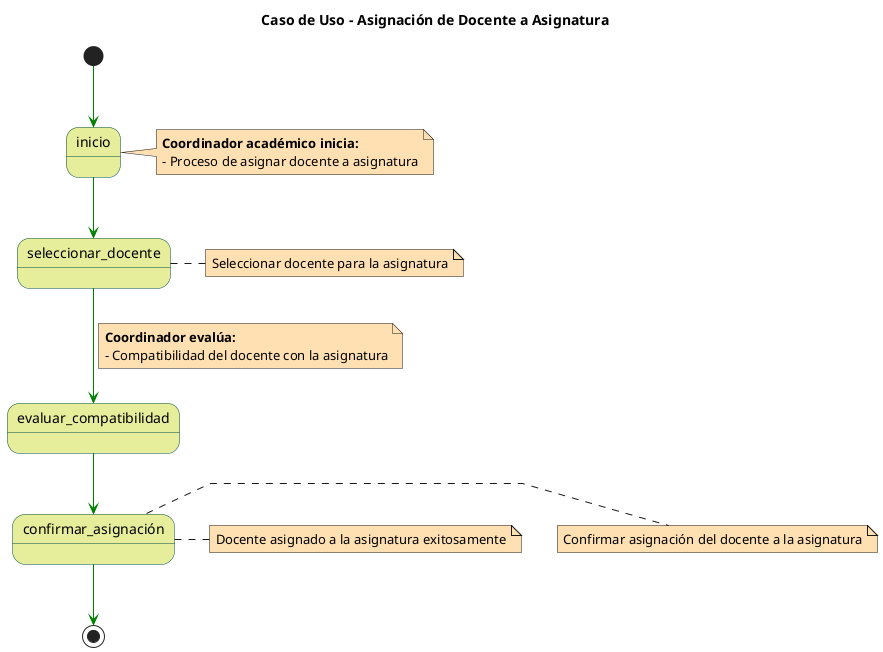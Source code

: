@startuml

skinparam state {
  BackgroundColor #e6ee9c
  BorderColor #004d40
}

skinparam note {
  BackgroundColor #ffe0b2
}

skinparam linetype polyline

title Caso de Uso - Asignación de Docente a Asignatura

[*] -[#green]-> inicio
note right of inicio
  **Coordinador académico inicia:**
  - Proceso de asignar docente a asignatura
end note

inicio -[#green]-> seleccionar_docente
note right of seleccionar_docente
  Seleccionar docente para la asignatura
end note

seleccionar_docente -[#green]-> evaluar_compatibilidad
note on link
  **Coordinador evalúa:**
  - Compatibilidad del docente con la asignatura
end note

evaluar_compatibilidad -[#green]-> confirmar_asignación
note right of confirmar_asignación
  Confirmar asignación del docente a la asignatura
end note

confirmar_asignación -[#green]-> [*]
note right of confirmar_asignación
  Docente asignado a la asignatura exitosamente
end note

@enduml

